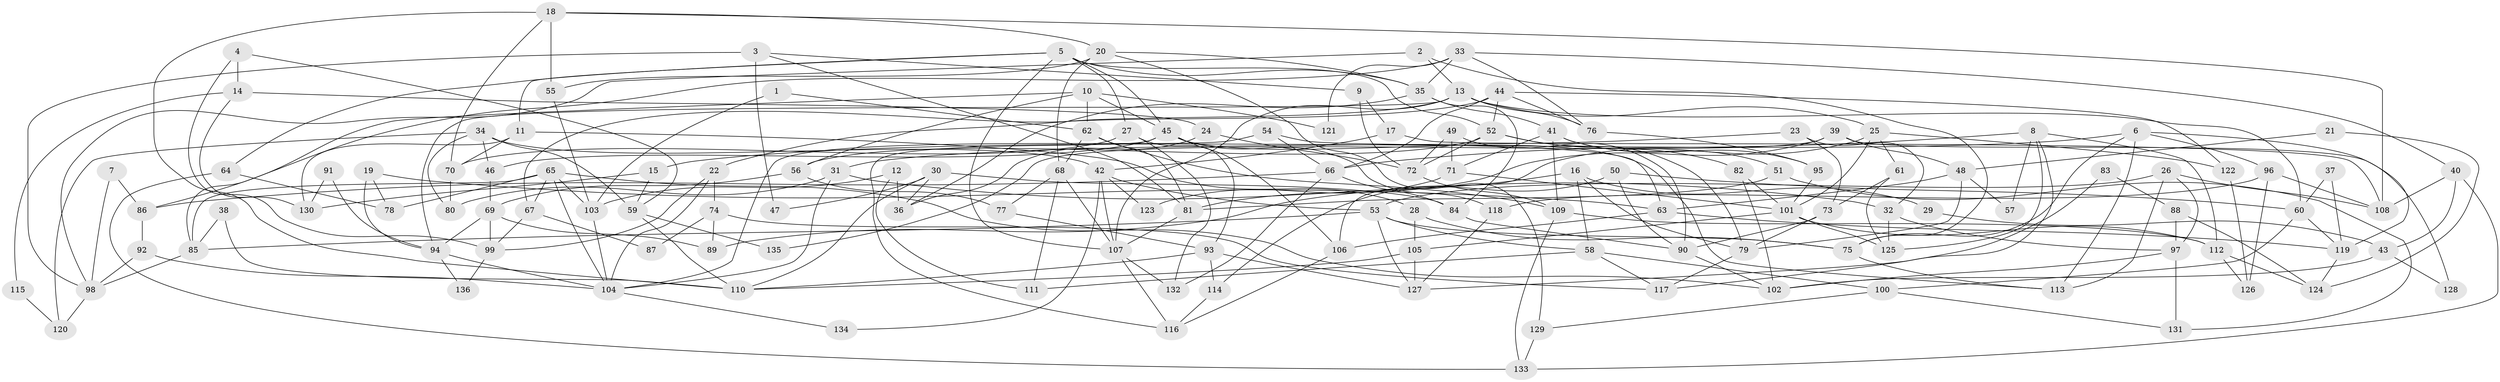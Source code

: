 // coarse degree distribution, {5: 0.12941176470588237, 3: 0.16470588235294117, 8: 0.047058823529411764, 6: 0.16470588235294117, 9: 0.07058823529411765, 7: 0.12941176470588237, 2: 0.11764705882352941, 12: 0.011764705882352941, 4: 0.15294117647058825, 10: 0.011764705882352941}
// Generated by graph-tools (version 1.1) at 2025/52/02/27/25 19:52:04]
// undirected, 136 vertices, 272 edges
graph export_dot {
graph [start="1"]
  node [color=gray90,style=filled];
  1;
  2;
  3;
  4;
  5;
  6;
  7;
  8;
  9;
  10;
  11;
  12;
  13;
  14;
  15;
  16;
  17;
  18;
  19;
  20;
  21;
  22;
  23;
  24;
  25;
  26;
  27;
  28;
  29;
  30;
  31;
  32;
  33;
  34;
  35;
  36;
  37;
  38;
  39;
  40;
  41;
  42;
  43;
  44;
  45;
  46;
  47;
  48;
  49;
  50;
  51;
  52;
  53;
  54;
  55;
  56;
  57;
  58;
  59;
  60;
  61;
  62;
  63;
  64;
  65;
  66;
  67;
  68;
  69;
  70;
  71;
  72;
  73;
  74;
  75;
  76;
  77;
  78;
  79;
  80;
  81;
  82;
  83;
  84;
  85;
  86;
  87;
  88;
  89;
  90;
  91;
  92;
  93;
  94;
  95;
  96;
  97;
  98;
  99;
  100;
  101;
  102;
  103;
  104;
  105;
  106;
  107;
  108;
  109;
  110;
  111;
  112;
  113;
  114;
  115;
  116;
  117;
  118;
  119;
  120;
  121;
  122;
  123;
  124;
  125;
  126;
  127;
  128;
  129;
  130;
  131;
  132;
  133;
  134;
  135;
  136;
  1 -- 62;
  1 -- 103;
  2 -- 98;
  2 -- 13;
  2 -- 75;
  3 -- 98;
  3 -- 81;
  3 -- 9;
  3 -- 47;
  4 -- 59;
  4 -- 99;
  4 -- 14;
  5 -- 45;
  5 -- 52;
  5 -- 11;
  5 -- 27;
  5 -- 35;
  5 -- 64;
  5 -- 107;
  6 -- 96;
  6 -- 75;
  6 -- 15;
  6 -- 113;
  6 -- 119;
  7 -- 86;
  7 -- 98;
  8 -- 117;
  8 -- 112;
  8 -- 57;
  8 -- 66;
  8 -- 125;
  9 -- 72;
  9 -- 17;
  10 -- 45;
  10 -- 56;
  10 -- 62;
  10 -- 86;
  10 -- 121;
  11 -- 70;
  11 -- 28;
  11 -- 130;
  12 -- 103;
  12 -- 111;
  12 -- 36;
  13 -- 107;
  13 -- 25;
  13 -- 22;
  13 -- 60;
  13 -- 76;
  13 -- 94;
  14 -- 130;
  14 -- 24;
  14 -- 115;
  15 -- 59;
  15 -- 130;
  16 -- 58;
  16 -- 79;
  16 -- 29;
  16 -- 89;
  17 -- 42;
  17 -- 108;
  18 -- 110;
  18 -- 20;
  18 -- 55;
  18 -- 70;
  18 -- 108;
  19 -- 94;
  19 -- 78;
  19 -- 63;
  20 -- 68;
  20 -- 35;
  20 -- 55;
  20 -- 129;
  21 -- 124;
  21 -- 48;
  22 -- 104;
  22 -- 74;
  22 -- 99;
  23 -- 32;
  23 -- 73;
  23 -- 31;
  24 -- 36;
  24 -- 72;
  25 -- 122;
  25 -- 106;
  25 -- 61;
  25 -- 101;
  26 -- 113;
  26 -- 108;
  26 -- 53;
  26 -- 97;
  27 -- 132;
  27 -- 70;
  27 -- 93;
  28 -- 75;
  28 -- 105;
  29 -- 43;
  30 -- 84;
  30 -- 36;
  30 -- 47;
  30 -- 110;
  31 -- 32;
  31 -- 80;
  31 -- 104;
  32 -- 125;
  32 -- 97;
  33 -- 85;
  33 -- 76;
  33 -- 35;
  33 -- 40;
  33 -- 121;
  34 -- 80;
  34 -- 42;
  34 -- 46;
  34 -- 59;
  34 -- 120;
  35 -- 36;
  35 -- 41;
  35 -- 84;
  37 -- 60;
  37 -- 119;
  38 -- 85;
  38 -- 110;
  39 -- 48;
  39 -- 81;
  39 -- 128;
  39 -- 135;
  40 -- 108;
  40 -- 43;
  40 -- 133;
  41 -- 71;
  41 -- 51;
  41 -- 95;
  41 -- 109;
  42 -- 53;
  42 -- 107;
  42 -- 123;
  42 -- 134;
  43 -- 102;
  43 -- 128;
  44 -- 67;
  44 -- 76;
  44 -- 52;
  44 -- 66;
  44 -- 122;
  45 -- 46;
  45 -- 116;
  45 -- 106;
  45 -- 113;
  45 -- 118;
  46 -- 69;
  48 -- 63;
  48 -- 79;
  48 -- 57;
  49 -- 72;
  49 -- 90;
  49 -- 71;
  50 -- 60;
  50 -- 114;
  50 -- 90;
  51 -- 131;
  51 -- 81;
  52 -- 79;
  52 -- 56;
  52 -- 72;
  52 -- 82;
  53 -- 75;
  53 -- 58;
  53 -- 85;
  53 -- 127;
  54 -- 66;
  54 -- 104;
  54 -- 63;
  55 -- 103;
  56 -- 77;
  56 -- 69;
  58 -- 100;
  58 -- 111;
  58 -- 117;
  59 -- 110;
  59 -- 135;
  60 -- 119;
  60 -- 100;
  61 -- 125;
  61 -- 73;
  62 -- 109;
  62 -- 68;
  62 -- 81;
  63 -- 106;
  63 -- 119;
  64 -- 133;
  64 -- 78;
  65 -- 104;
  65 -- 102;
  65 -- 67;
  65 -- 78;
  65 -- 85;
  65 -- 103;
  66 -- 84;
  66 -- 86;
  66 -- 132;
  67 -- 99;
  67 -- 87;
  68 -- 107;
  68 -- 77;
  68 -- 111;
  69 -- 94;
  69 -- 89;
  69 -- 99;
  70 -- 80;
  71 -- 101;
  71 -- 123;
  72 -- 109;
  73 -- 90;
  73 -- 79;
  74 -- 89;
  74 -- 87;
  74 -- 117;
  75 -- 113;
  76 -- 95;
  77 -- 93;
  79 -- 117;
  81 -- 107;
  82 -- 101;
  82 -- 102;
  83 -- 127;
  83 -- 88;
  84 -- 90;
  85 -- 98;
  86 -- 92;
  88 -- 124;
  88 -- 97;
  90 -- 102;
  91 -- 130;
  91 -- 94;
  92 -- 104;
  92 -- 98;
  93 -- 110;
  93 -- 114;
  93 -- 127;
  94 -- 104;
  94 -- 136;
  95 -- 101;
  96 -- 118;
  96 -- 108;
  96 -- 126;
  97 -- 102;
  97 -- 131;
  98 -- 120;
  99 -- 136;
  100 -- 129;
  100 -- 131;
  101 -- 105;
  101 -- 112;
  101 -- 125;
  103 -- 104;
  104 -- 134;
  105 -- 127;
  105 -- 110;
  106 -- 116;
  107 -- 116;
  107 -- 132;
  109 -- 112;
  109 -- 133;
  112 -- 124;
  112 -- 126;
  114 -- 116;
  115 -- 120;
  118 -- 127;
  119 -- 124;
  122 -- 126;
  129 -- 133;
}
